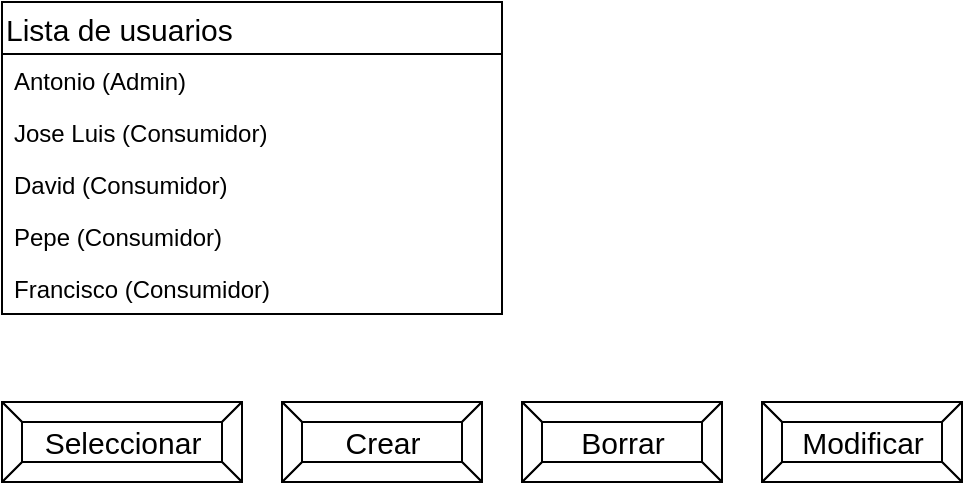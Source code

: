 <mxfile version="13.9.1" type="github" pages="5">
  <diagram id="JE7RJHUmOD-XOfDB0uFe" name="Página principal 2">
    <mxGraphModel dx="799" dy="469" grid="1" gridSize="10" guides="1" tooltips="1" connect="1" arrows="1" fold="1" page="1" pageScale="1" pageWidth="850" pageHeight="1100" math="0" shadow="0">
      <root>
        <mxCell id="9Xrupegw-qmzZwdCUhiw-0" />
        <mxCell id="9Xrupegw-qmzZwdCUhiw-1" parent="9Xrupegw-qmzZwdCUhiw-0" />
        <mxCell id="KhyxX-JlV9OXpOjM26cw-0" value="Lista de usuarios" style="swimlane;fontStyle=0;childLayout=stackLayout;horizontal=1;startSize=26;fillColor=none;horizontalStack=0;resizeParent=1;resizeParentMax=0;resizeLast=0;collapsible=1;marginBottom=0;labelBackgroundColor=none;fontSize=15;align=left;" vertex="1" parent="9Xrupegw-qmzZwdCUhiw-1">
          <mxGeometry x="160" y="80" width="250" height="156" as="geometry" />
        </mxCell>
        <mxCell id="KhyxX-JlV9OXpOjM26cw-1" value="Antonio (Admin)" style="text;strokeColor=none;fillColor=none;align=left;verticalAlign=top;spacingLeft=4;spacingRight=4;overflow=hidden;rotatable=0;points=[[0,0.5],[1,0.5]];portConstraint=eastwest;" vertex="1" parent="KhyxX-JlV9OXpOjM26cw-0">
          <mxGeometry y="26" width="250" height="26" as="geometry" />
        </mxCell>
        <mxCell id="KhyxX-JlV9OXpOjM26cw-2" value="Jose Luis (Consumidor)" style="text;strokeColor=none;fillColor=none;align=left;verticalAlign=top;spacingLeft=4;spacingRight=4;overflow=hidden;rotatable=0;points=[[0,0.5],[1,0.5]];portConstraint=eastwest;" vertex="1" parent="KhyxX-JlV9OXpOjM26cw-0">
          <mxGeometry y="52" width="250" height="26" as="geometry" />
        </mxCell>
        <mxCell id="KhyxX-JlV9OXpOjM26cw-3" value="David (Consumidor)" style="text;strokeColor=none;fillColor=none;align=left;verticalAlign=top;spacingLeft=4;spacingRight=4;overflow=hidden;rotatable=0;points=[[0,0.5],[1,0.5]];portConstraint=eastwest;" vertex="1" parent="KhyxX-JlV9OXpOjM26cw-0">
          <mxGeometry y="78" width="250" height="26" as="geometry" />
        </mxCell>
        <mxCell id="U7ENtaiXiIMHcHtLOBs0-0" value="Pepe (Consumidor)" style="text;strokeColor=none;fillColor=none;align=left;verticalAlign=top;spacingLeft=4;spacingRight=4;overflow=hidden;rotatable=0;points=[[0,0.5],[1,0.5]];portConstraint=eastwest;" vertex="1" parent="KhyxX-JlV9OXpOjM26cw-0">
          <mxGeometry y="104" width="250" height="26" as="geometry" />
        </mxCell>
        <mxCell id="U7ENtaiXiIMHcHtLOBs0-1" value="Francisco (Consumidor)" style="text;strokeColor=none;fillColor=none;align=left;verticalAlign=top;spacingLeft=4;spacingRight=4;overflow=hidden;rotatable=0;points=[[0,0.5],[1,0.5]];portConstraint=eastwest;" vertex="1" parent="KhyxX-JlV9OXpOjM26cw-0">
          <mxGeometry y="130" width="250" height="26" as="geometry" />
        </mxCell>
        <mxCell id="U7ENtaiXiIMHcHtLOBs0-2" value="Seleccionar" style="labelPosition=center;verticalLabelPosition=middle;align=center;html=1;shape=mxgraph.basic.button;dx=10;labelBackgroundColor=none;fontSize=15;" vertex="1" parent="9Xrupegw-qmzZwdCUhiw-1">
          <mxGeometry x="160" y="280" width="120" height="40" as="geometry" />
        </mxCell>
        <mxCell id="U7ENtaiXiIMHcHtLOBs0-3" value="Crear" style="labelPosition=center;verticalLabelPosition=middle;align=center;html=1;shape=mxgraph.basic.button;dx=10;labelBackgroundColor=none;fontSize=15;" vertex="1" parent="9Xrupegw-qmzZwdCUhiw-1">
          <mxGeometry x="300" y="280" width="100" height="40" as="geometry" />
        </mxCell>
        <mxCell id="U7ENtaiXiIMHcHtLOBs0-4" value="Borrar" style="labelPosition=center;verticalLabelPosition=middle;align=center;html=1;shape=mxgraph.basic.button;dx=10;labelBackgroundColor=none;fontSize=15;" vertex="1" parent="9Xrupegw-qmzZwdCUhiw-1">
          <mxGeometry x="420" y="280" width="100" height="40" as="geometry" />
        </mxCell>
        <mxCell id="U7ENtaiXiIMHcHtLOBs0-5" value="Modificar" style="labelPosition=center;verticalLabelPosition=middle;align=center;html=1;shape=mxgraph.basic.button;dx=10;labelBackgroundColor=none;fontSize=15;" vertex="1" parent="9Xrupegw-qmzZwdCUhiw-1">
          <mxGeometry x="540" y="280" width="100" height="40" as="geometry" />
        </mxCell>
      </root>
    </mxGraphModel>
  </diagram>
  <diagram id="-kXou0ZWH8-OpDwjOcQT" name="Página principal Admin">
    <mxGraphModel dx="799" dy="469" grid="1" gridSize="10" guides="1" tooltips="1" connect="1" arrows="1" fold="1" page="1" pageScale="1" pageWidth="850" pageHeight="1100" math="0" shadow="0">
      <root>
        <mxCell id="0" />
        <mxCell id="1" parent="0" />
        <mxCell id="gR05SGJRpEg1psgvBS8F-25" value="Lista de productos" style="swimlane;fontStyle=0;childLayout=stackLayout;horizontal=1;startSize=26;fillColor=none;horizontalStack=0;resizeParent=1;resizeParentMax=0;resizeLast=0;collapsible=1;marginBottom=0;labelBackgroundColor=none;" vertex="1" parent="1">
          <mxGeometry x="80" y="140" width="330" height="180" as="geometry">
            <mxRectangle x="80" y="140" width="130" height="26" as="alternateBounds" />
          </mxGeometry>
        </mxCell>
        <mxCell id="gR05SGJRpEg1psgvBS8F-26" value="Televisión LG" style="text;strokeColor=none;fillColor=none;align=left;verticalAlign=top;spacingLeft=4;spacingRight=4;overflow=hidden;rotatable=0;points=[[0,0.5],[1,0.5]];portConstraint=eastwest;" vertex="1" parent="gR05SGJRpEg1psgvBS8F-25">
          <mxGeometry y="26" width="330" height="26" as="geometry" />
        </mxCell>
        <mxCell id="gR05SGJRpEg1psgvBS8F-27" value="Libro Los piratas del Caribe" style="text;strokeColor=none;fillColor=none;align=left;verticalAlign=top;spacingLeft=4;spacingRight=4;overflow=hidden;rotatable=0;points=[[0,0.5],[1,0.5]];portConstraint=eastwest;" vertex="1" parent="gR05SGJRpEg1psgvBS8F-25">
          <mxGeometry y="52" width="330" height="26" as="geometry" />
        </mxCell>
        <mxCell id="gR05SGJRpEg1psgvBS8F-28" value="Portátil HP Pavilion" style="text;strokeColor=none;fillColor=none;align=left;verticalAlign=top;spacingLeft=4;spacingRight=4;overflow=hidden;rotatable=0;points=[[0,0.5],[1,0.5]];portConstraint=eastwest;" vertex="1" parent="gR05SGJRpEg1psgvBS8F-25">
          <mxGeometry y="78" width="330" height="26" as="geometry" />
        </mxCell>
        <mxCell id="gR05SGJRpEg1psgvBS8F-29" value="Lápiz USB Sandisk" style="text;strokeColor=none;fillColor=none;align=left;verticalAlign=top;spacingLeft=4;spacingRight=4;overflow=hidden;rotatable=0;points=[[0,0.5],[1,0.5]];portConstraint=eastwest;" vertex="1" parent="gR05SGJRpEg1psgvBS8F-25">
          <mxGeometry y="104" width="330" height="26" as="geometry" />
        </mxCell>
        <mxCell id="gR05SGJRpEg1psgvBS8F-31" value="PS5" style="text;strokeColor=none;fillColor=none;align=left;verticalAlign=top;spacingLeft=4;spacingRight=4;overflow=hidden;rotatable=0;points=[[0,0.5],[1,0.5]];portConstraint=eastwest;" vertex="1" parent="gR05SGJRpEg1psgvBS8F-25">
          <mxGeometry y="130" width="330" height="26" as="geometry" />
        </mxCell>
        <mxCell id="gR05SGJRpEg1psgvBS8F-30" value="Xbox 360" style="text;strokeColor=none;fillColor=none;align=left;verticalAlign=top;spacingLeft=4;spacingRight=4;overflow=hidden;rotatable=0;points=[[0,0.5],[1,0.5]];portConstraint=eastwest;" vertex="1" parent="gR05SGJRpEg1psgvBS8F-25">
          <mxGeometry y="156" width="330" height="24" as="geometry" />
        </mxCell>
        <mxCell id="S6MyYWpCMzpuNsBZOVK9-1" value="Añadir producto" style="labelPosition=center;verticalLabelPosition=middle;align=center;html=1;shape=mxgraph.basic.button;dx=10;labelBackgroundColor=none;fontSize=14;fillColor=#d5e8d4;strokeColor=#82b366;" vertex="1" parent="1">
          <mxGeometry x="80" y="79" width="150" height="41" as="geometry" />
        </mxCell>
        <mxCell id="S6MyYWpCMzpuNsBZOVK9-2" value="Eliminar producto" style="labelPosition=center;verticalLabelPosition=middle;align=center;html=1;shape=mxgraph.basic.button;dx=10;labelBackgroundColor=none;fontSize=14;fillColor=#f8cecc;strokeColor=#b85450;" vertex="1" parent="1">
          <mxGeometry x="250" y="80" width="150" height="40" as="geometry" />
        </mxCell>
        <mxCell id="S6MyYWpCMzpuNsBZOVK9-4" value="Ocultar productos" style="labelPosition=center;verticalLabelPosition=middle;align=center;html=1;shape=mxgraph.basic.button;dx=10;labelBackgroundColor=none;fontSize=14;fillColor=#ffe6cc;strokeColor=#d79b00;" vertex="1" parent="1">
          <mxGeometry x="80" y="340" width="140" height="40" as="geometry" />
        </mxCell>
        <mxCell id="S6MyYWpCMzpuNsBZOVK9-5" value="Mostrar productos" style="labelPosition=center;verticalLabelPosition=middle;align=center;html=1;shape=mxgraph.basic.button;dx=10;labelBackgroundColor=none;fontSize=14;fillColor=#e1d5e7;strokeColor=#9673a6;" vertex="1" parent="1">
          <mxGeometry x="241.25" y="340" width="148.75" height="40" as="geometry" />
        </mxCell>
        <mxCell id="ta6h360RTWkcMTR6-gS9-1" value="Modificar producto" style="labelPosition=center;verticalLabelPosition=middle;align=center;html=1;shape=mxgraph.basic.button;dx=10;labelBackgroundColor=none;fontSize=15;fillColor=#dae8fc;strokeColor=#6c8ebf;" vertex="1" parent="1">
          <mxGeometry x="420" y="79" width="160" height="41" as="geometry" />
        </mxCell>
      </root>
    </mxGraphModel>
  </diagram>
  <diagram id="EpSklnjM6drHWeSckDdh" name="Añadir producto">
    <mxGraphModel dx="799" dy="469" grid="1" gridSize="10" guides="1" tooltips="1" connect="1" arrows="1" fold="1" page="1" pageScale="1" pageWidth="850" pageHeight="1100" math="0" shadow="0">
      <root>
        <mxCell id="eoLg2DgX_vbLqCLr8q_D-0" />
        <mxCell id="eoLg2DgX_vbLqCLr8q_D-1" parent="eoLg2DgX_vbLqCLr8q_D-0" />
        <mxCell id="80ZxUhsEcsR78zghRv0Y-0" value="Añadir producto" style="text;strokeColor=none;fillColor=none;html=1;fontSize=24;fontStyle=1;verticalAlign=middle;align=left;labelBackgroundColor=none;" vertex="1" parent="eoLg2DgX_vbLqCLr8q_D-1">
          <mxGeometry x="80" y="40" width="200" height="40" as="geometry" />
        </mxCell>
        <mxCell id="T_oBSgKgi12EW4hJVRo8-0" value="&lt;font style=&quot;font-size: 14px&quot;&gt;&lt;b&gt;Nombre:&lt;/b&gt;&lt;/font&gt;" style="text;html=1;strokeColor=none;fillColor=none;align=left;verticalAlign=middle;whiteSpace=wrap;rounded=0;labelBackgroundColor=none;" vertex="1" parent="eoLg2DgX_vbLqCLr8q_D-1">
          <mxGeometry x="80" y="100" width="100" height="40" as="geometry" />
        </mxCell>
        <mxCell id="T_oBSgKgi12EW4hJVRo8-1" value="&lt;font style=&quot;font-size: 14px&quot;&gt;&lt;b&gt;Descripción:&lt;/b&gt;&lt;/font&gt;" style="text;html=1;strokeColor=none;fillColor=none;align=left;verticalAlign=middle;whiteSpace=wrap;rounded=0;labelBackgroundColor=none;" vertex="1" parent="eoLg2DgX_vbLqCLr8q_D-1">
          <mxGeometry x="80" y="150" width="100" height="40" as="geometry" />
        </mxCell>
        <mxCell id="T_oBSgKgi12EW4hJVRo8-3" value="&lt;font style=&quot;font-size: 14px&quot;&gt;&lt;b&gt;Precio:&lt;/b&gt;&lt;/font&gt;" style="text;html=1;strokeColor=none;fillColor=none;align=left;verticalAlign=middle;whiteSpace=wrap;rounded=0;labelBackgroundColor=none;" vertex="1" parent="eoLg2DgX_vbLqCLr8q_D-1">
          <mxGeometry x="80" y="285" width="100" height="40" as="geometry" />
        </mxCell>
        <mxCell id="T_oBSgKgi12EW4hJVRo8-4" value="&lt;font style=&quot;font-size: 14px&quot;&gt;&lt;b&gt;Imagen&lt;/b&gt;&lt;/font&gt;:" style="text;html=1;strokeColor=none;fillColor=none;align=left;verticalAlign=middle;whiteSpace=wrap;rounded=0;labelBackgroundColor=none;" vertex="1" parent="eoLg2DgX_vbLqCLr8q_D-1">
          <mxGeometry x="80" y="340" width="100" height="40" as="geometry" />
        </mxCell>
        <mxCell id="T_oBSgKgi12EW4hJVRo8-6" value="" style="shape=ext;double=1;rounded=0;whiteSpace=wrap;html=1;labelBackgroundColor=none;" vertex="1" parent="eoLg2DgX_vbLqCLr8q_D-1">
          <mxGeometry x="200" y="105" width="280" height="30" as="geometry" />
        </mxCell>
        <mxCell id="T_oBSgKgi12EW4hJVRo8-7" value="" style="shape=ext;double=1;rounded=0;whiteSpace=wrap;html=1;labelBackgroundColor=none;" vertex="1" parent="eoLg2DgX_vbLqCLr8q_D-1">
          <mxGeometry x="200" y="155" width="280" height="115" as="geometry" />
        </mxCell>
        <mxCell id="T_oBSgKgi12EW4hJVRo8-8" value="&amp;nbsp; &amp;nbsp;€" style="shape=ext;double=1;rounded=0;whiteSpace=wrap;html=1;labelBackgroundColor=none;" vertex="1" parent="eoLg2DgX_vbLqCLr8q_D-1">
          <mxGeometry x="200" y="290" width="160" height="30" as="geometry" />
        </mxCell>
        <mxCell id="s8zlXhn04edEyTtrqNsh-0" value="" style="shape=ext;double=1;rounded=0;whiteSpace=wrap;html=1;labelBackgroundColor=none;align=left;" vertex="1" parent="eoLg2DgX_vbLqCLr8q_D-1">
          <mxGeometry x="200" y="345" width="280" height="30" as="geometry" />
        </mxCell>
        <mxCell id="rpCAVQmyaWQvb7cmvqSd-0" value="Aceptar" style="labelPosition=center;verticalLabelPosition=middle;align=center;html=1;shape=mxgraph.basic.button;dx=10;labelBackgroundColor=none;fontSize=14;fillColor=#d5e8d4;strokeColor=#82b366;" vertex="1" parent="eoLg2DgX_vbLqCLr8q_D-1">
          <mxGeometry x="80" y="420" width="100" height="40" as="geometry" />
        </mxCell>
        <mxCell id="GSdb7VGaHVoLob-Kgu7E-0" value="Volver" style="labelPosition=center;verticalLabelPosition=middle;align=center;html=1;shape=mxgraph.basic.button;dx=10;labelBackgroundColor=none;fontSize=15;fillColor=#dae8fc;strokeColor=#6c8ebf;" vertex="1" parent="eoLg2DgX_vbLqCLr8q_D-1">
          <mxGeometry x="210" y="420" width="100" height="40" as="geometry" />
        </mxCell>
      </root>
    </mxGraphModel>
  </diagram>
  <diagram id="i1UHRpn6TNowyPyujp69" name="Eliminar producto">
    <mxGraphModel dx="799" dy="469" grid="1" gridSize="10" guides="1" tooltips="1" connect="1" arrows="1" fold="1" page="1" pageScale="1" pageWidth="850" pageHeight="1100" math="0" shadow="0">
      <root>
        <mxCell id="dKcQIGC4B1ddM-EPqeOf-0" />
        <mxCell id="dKcQIGC4B1ddM-EPqeOf-1" parent="dKcQIGC4B1ddM-EPqeOf-0" />
        <mxCell id="CVvC9UaCx_BRj3oylWxW-0" value="Eliminar producto" style="text;strokeColor=none;fillColor=none;html=1;fontSize=24;fontStyle=1;verticalAlign=middle;align=left;labelBackgroundColor=none;" vertex="1" parent="dKcQIGC4B1ddM-EPqeOf-1">
          <mxGeometry x="80" y="40" width="230" height="40" as="geometry" />
        </mxCell>
        <mxCell id="iufEf8XvvwWsv6v5gURF-0" value="Seleccione el id del producto a eliminar:&#xa;" style="text;strokeColor=none;fillColor=none;spacingLeft=4;spacingRight=4;overflow=hidden;rotatable=0;points=[[0,0.5],[1,0.5]];portConstraint=eastwest;fontSize=15;labelBackgroundColor=none;align=left;" vertex="1" parent="dKcQIGC4B1ddM-EPqeOf-1">
          <mxGeometry x="80" y="100" width="290" height="30" as="geometry" />
        </mxCell>
        <mxCell id="NV6vfhAtVrK03lanVFU0-0" value="Aceptar" style="labelPosition=center;verticalLabelPosition=middle;align=center;html=1;shape=mxgraph.basic.button;dx=10;labelBackgroundColor=none;fontSize=15;fillColor=#d5e8d4;strokeColor=#82b366;" vertex="1" parent="dKcQIGC4B1ddM-EPqeOf-1">
          <mxGeometry x="100" y="150" width="100" height="50" as="geometry" />
        </mxCell>
        <mxCell id="BtEGoiQxCkub0tXUlkNn-0" value="" style="shape=ext;double=1;rounded=0;whiteSpace=wrap;html=1;labelBackgroundColor=none;fontSize=15;align=left;" vertex="1" parent="dKcQIGC4B1ddM-EPqeOf-1">
          <mxGeometry x="380" y="100" width="85" height="30" as="geometry" />
        </mxCell>
        <mxCell id="anUZ7a6iwOS8t_lDdpCg-0" value="Volver" style="labelPosition=center;verticalLabelPosition=middle;align=center;html=1;shape=mxgraph.basic.button;dx=10;labelBackgroundColor=none;fontSize=15;fillColor=#dae8fc;strokeColor=#6c8ebf;" vertex="1" parent="dKcQIGC4B1ddM-EPqeOf-1">
          <mxGeometry x="240" y="150" width="100" height="50" as="geometry" />
        </mxCell>
      </root>
    </mxGraphModel>
  </diagram>
  <diagram id="dolk8pr5YzEO9Zzxz6Rz" name="Modificar producto">
    <mxGraphModel dx="799" dy="469" grid="1" gridSize="10" guides="1" tooltips="1" connect="1" arrows="1" fold="1" page="1" pageScale="1" pageWidth="850" pageHeight="1100" math="0" shadow="0">
      <root>
        <mxCell id="Foez7qP9RRV14owIFAZb-0" />
        <mxCell id="Foez7qP9RRV14owIFAZb-1" parent="Foez7qP9RRV14owIFAZb-0" />
        <mxCell id="Foez7qP9RRV14owIFAZb-2" value="Modificar producto" style="text;strokeColor=none;fillColor=none;html=1;fontSize=24;fontStyle=1;verticalAlign=middle;align=left;labelBackgroundColor=none;" vertex="1" parent="Foez7qP9RRV14owIFAZb-1">
          <mxGeometry x="80" y="80" width="240" height="40" as="geometry" />
        </mxCell>
        <mxCell id="Foez7qP9RRV14owIFAZb-3" value="Selecciona la id del producto a modificar:&amp;nbsp;" style="text;html=1;strokeColor=none;fillColor=none;align=left;verticalAlign=middle;whiteSpace=wrap;rounded=0;labelBackgroundColor=none;fontSize=15;" vertex="1" parent="Foez7qP9RRV14owIFAZb-1">
          <mxGeometry x="80" y="140" width="280" height="20" as="geometry" />
        </mxCell>
        <mxCell id="Foez7qP9RRV14owIFAZb-4" value="" style="shape=ext;double=1;rounded=0;whiteSpace=wrap;html=1;labelBackgroundColor=none;fontSize=15;align=left;" vertex="1" parent="Foez7qP9RRV14owIFAZb-1">
          <mxGeometry x="390" y="135" width="140" height="30" as="geometry" />
        </mxCell>
        <mxCell id="Foez7qP9RRV14owIFAZb-5" value="Nombre:" style="text;html=1;strokeColor=none;fillColor=none;align=left;verticalAlign=middle;whiteSpace=wrap;rounded=0;labelBackgroundColor=none;fontSize=15;" vertex="1" parent="Foez7qP9RRV14owIFAZb-1">
          <mxGeometry x="80" y="200" width="120" height="20" as="geometry" />
        </mxCell>
        <mxCell id="Foez7qP9RRV14owIFAZb-6" value="Descripción:" style="text;html=1;strokeColor=none;fillColor=none;align=left;verticalAlign=middle;whiteSpace=wrap;rounded=0;labelBackgroundColor=none;fontSize=15;" vertex="1" parent="Foez7qP9RRV14owIFAZb-1">
          <mxGeometry x="80" y="250" width="120" height="20" as="geometry" />
        </mxCell>
        <mxCell id="5H4t6lHf4Ji-EVsMelwR-0" value="" style="shape=ext;double=1;rounded=0;whiteSpace=wrap;html=1;labelBackgroundColor=none;fontSize=15;align=left;" vertex="1" parent="Foez7qP9RRV14owIFAZb-1">
          <mxGeometry x="220" y="195" width="220" height="30" as="geometry" />
        </mxCell>
        <mxCell id="5H4t6lHf4Ji-EVsMelwR-1" value="" style="shape=ext;double=1;rounded=0;whiteSpace=wrap;html=1;labelBackgroundColor=none;fontSize=15;align=left;" vertex="1" parent="Foez7qP9RRV14owIFAZb-1">
          <mxGeometry x="220" y="245" width="220" height="95" as="geometry" />
        </mxCell>
        <mxCell id="5H4t6lHf4Ji-EVsMelwR-2" value="Precio:" style="text;html=1;strokeColor=none;fillColor=none;align=left;verticalAlign=middle;whiteSpace=wrap;rounded=0;labelBackgroundColor=none;fontSize=15;" vertex="1" parent="Foez7qP9RRV14owIFAZb-1">
          <mxGeometry x="80" y="370" width="120" height="20" as="geometry" />
        </mxCell>
        <mxCell id="5H4t6lHf4Ji-EVsMelwR-3" value="&amp;nbsp; &amp;nbsp; &amp;nbsp;€" style="shape=ext;double=1;rounded=0;whiteSpace=wrap;html=1;labelBackgroundColor=none;fontSize=15;align=center;" vertex="1" parent="Foez7qP9RRV14owIFAZb-1">
          <mxGeometry x="220" y="365" width="220" height="30" as="geometry" />
        </mxCell>
        <mxCell id="OenQc6-03lJLg97E2AVS-0" value="Imagen:&amp;nbsp;" style="text;html=1;strokeColor=none;fillColor=none;align=left;verticalAlign=middle;whiteSpace=wrap;rounded=0;labelBackgroundColor=none;fontSize=15;" vertex="1" parent="Foez7qP9RRV14owIFAZb-1">
          <mxGeometry x="80" y="450" width="120" height="20" as="geometry" />
        </mxCell>
        <mxCell id="OenQc6-03lJLg97E2AVS-1" value="" style="shape=ext;double=1;rounded=0;whiteSpace=wrap;html=1;labelBackgroundColor=none;fontSize=15;align=left;" vertex="1" parent="Foez7qP9RRV14owIFAZb-1">
          <mxGeometry x="220" y="445" width="220" height="30" as="geometry" />
        </mxCell>
        <mxCell id="OenQc6-03lJLg97E2AVS-2" value="Modificar" style="labelPosition=center;verticalLabelPosition=middle;align=center;html=1;shape=mxgraph.basic.button;dx=10;labelBackgroundColor=none;fontSize=15;fillColor=#d5e8d4;strokeColor=#82b366;" vertex="1" parent="Foez7qP9RRV14owIFAZb-1">
          <mxGeometry x="80" y="520" width="100" height="40" as="geometry" />
        </mxCell>
        <mxCell id="OenQc6-03lJLg97E2AVS-3" value="Volver" style="labelPosition=center;verticalLabelPosition=middle;align=center;html=1;shape=mxgraph.basic.button;dx=10;labelBackgroundColor=none;fontSize=15;fillColor=#dae8fc;strokeColor=#6c8ebf;" vertex="1" parent="Foez7qP9RRV14owIFAZb-1">
          <mxGeometry x="220" y="520" width="100" height="40" as="geometry" />
        </mxCell>
      </root>
    </mxGraphModel>
  </diagram>
</mxfile>
